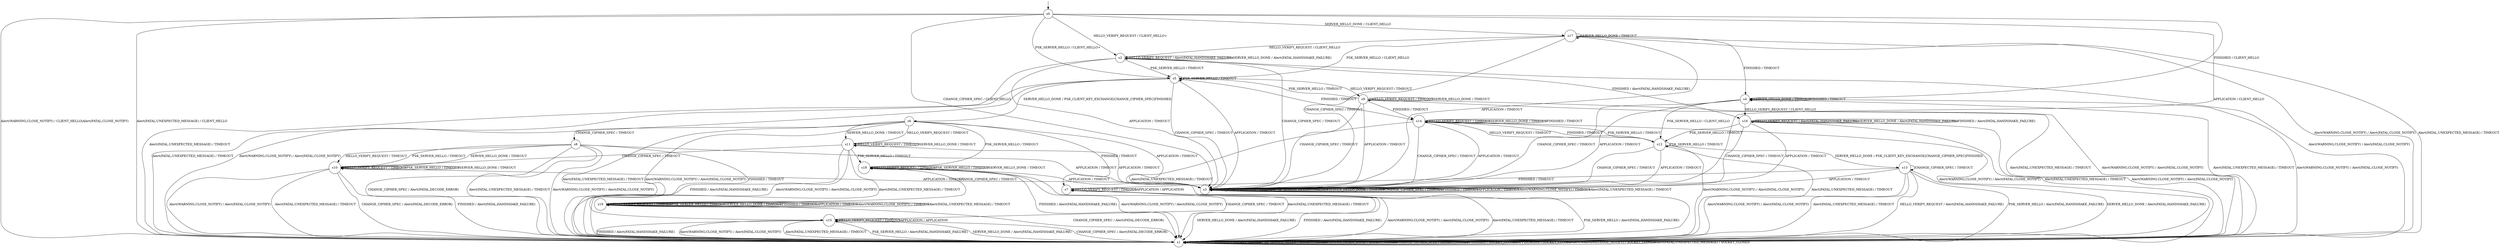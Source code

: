 digraph g {

	s0 [shape="circle" label="s0"];
	s1 [shape="circle" label="s1"];
	s2 [shape="circle" label="s2"];
	s3 [shape="circle" label="s3"];
	s4 [shape="circle" label="s4"];
	s5 [shape="circle" label="s5"];
	s6 [shape="circle" label="s6"];
	s7 [shape="circle" label="s7"];
	s8 [shape="circle" label="s8"];
	s9 [shape="circle" label="s9"];
	s10 [shape="circle" label="s10"];
	s11 [shape="circle" label="s11"];
	s12 [shape="circle" label="s12"];
	s13 [shape="circle" label="s13"];
	s14 [shape="circle" label="s14"];
	s15 [shape="circle" label="s15"];
	s16 [shape="circle" label="s16"];
	s17 [shape="circle" label="s17"];
	s18 [shape="circle" label="s18"];
	s19 [shape="circle" label="s19"];
	s0 -> s2 [label="HELLO_VERIFY_REQUEST / CLIENT_HELLO+"];
	s0 -> s5 [label="PSK_SERVER_HELLO / CLIENT_HELLO+"];
	s0 -> s17 [label="SERVER_HELLO_DONE / CLIENT_HELLO"];
	s0 -> s3 [label="CHANGE_CIPHER_SPEC / CLIENT_HELLO"];
	s0 -> s4 [label="FINISHED / CLIENT_HELLO"];
	s0 -> s3 [label="APPLICATION / CLIENT_HELLO"];
	s0 -> s1 [label="Alert(WARNING,CLOSE_NOTIFY) / CLIENT_HELLO|Alert(FATAL,CLOSE_NOTIFY)"];
	s0 -> s1 [label="Alert(FATAL,UNEXPECTED_MESSAGE) / CLIENT_HELLO"];
	s1 -> s1 [label="HELLO_VERIFY_REQUEST / SOCKET_CLOSED"];
	s1 -> s1 [label="PSK_SERVER_HELLO / SOCKET_CLOSED"];
	s1 -> s1 [label="SERVER_HELLO_DONE / SOCKET_CLOSED"];
	s1 -> s1 [label="CHANGE_CIPHER_SPEC / SOCKET_CLOSED"];
	s1 -> s1 [label="FINISHED / SOCKET_CLOSED"];
	s1 -> s1 [label="APPLICATION / SOCKET_CLOSED"];
	s1 -> s1 [label="Alert(WARNING,CLOSE_NOTIFY) / SOCKET_CLOSED"];
	s1 -> s1 [label="Alert(FATAL,UNEXPECTED_MESSAGE) / SOCKET_CLOSED"];
	s2 -> s2 [label="HELLO_VERIFY_REQUEST / Alert(FATAL,HANDSHAKE_FAILURE)"];
	s2 -> s5 [label="PSK_SERVER_HELLO / TIMEOUT"];
	s2 -> s2 [label="SERVER_HELLO_DONE / Alert(FATAL,HANDSHAKE_FAILURE)"];
	s2 -> s3 [label="CHANGE_CIPHER_SPEC / TIMEOUT"];
	s2 -> s16 [label="FINISHED / Alert(FATAL,HANDSHAKE_FAILURE)"];
	s2 -> s3 [label="APPLICATION / TIMEOUT"];
	s2 -> s1 [label="Alert(WARNING,CLOSE_NOTIFY) / Alert(FATAL,CLOSE_NOTIFY)"];
	s2 -> s1 [label="Alert(FATAL,UNEXPECTED_MESSAGE) / TIMEOUT"];
	s3 -> s3 [label="HELLO_VERIFY_REQUEST / TIMEOUT"];
	s3 -> s3 [label="PSK_SERVER_HELLO / TIMEOUT"];
	s3 -> s3 [label="SERVER_HELLO_DONE / TIMEOUT"];
	s3 -> s3 [label="CHANGE_CIPHER_SPEC / TIMEOUT"];
	s3 -> s3 [label="FINISHED / TIMEOUT"];
	s3 -> s3 [label="APPLICATION / TIMEOUT"];
	s3 -> s3 [label="Alert(WARNING,CLOSE_NOTIFY) / TIMEOUT"];
	s3 -> s3 [label="Alert(FATAL,UNEXPECTED_MESSAGE) / TIMEOUT"];
	s4 -> s16 [label="HELLO_VERIFY_REQUEST / CLIENT_HELLO"];
	s4 -> s12 [label="PSK_SERVER_HELLO / CLIENT_HELLO"];
	s4 -> s4 [label="SERVER_HELLO_DONE / TIMEOUT"];
	s4 -> s3 [label="CHANGE_CIPHER_SPEC / TIMEOUT"];
	s4 -> s4 [label="FINISHED / TIMEOUT"];
	s4 -> s3 [label="APPLICATION / TIMEOUT"];
	s4 -> s1 [label="Alert(WARNING,CLOSE_NOTIFY) / Alert(FATAL,CLOSE_NOTIFY)"];
	s4 -> s1 [label="Alert(FATAL,UNEXPECTED_MESSAGE) / TIMEOUT"];
	s5 -> s9 [label="HELLO_VERIFY_REQUEST / TIMEOUT"];
	s5 -> s5 [label="PSK_SERVER_HELLO / TIMEOUT"];
	s5 -> s6 [label="SERVER_HELLO_DONE / PSK_CLIENT_KEY_EXCHANGE|CHANGE_CIPHER_SPEC|FINISHED"];
	s5 -> s3 [label="CHANGE_CIPHER_SPEC / TIMEOUT"];
	s5 -> s14 [label="FINISHED / TIMEOUT"];
	s5 -> s3 [label="APPLICATION / TIMEOUT"];
	s5 -> s1 [label="Alert(WARNING,CLOSE_NOTIFY) / Alert(FATAL,CLOSE_NOTIFY)"];
	s5 -> s1 [label="Alert(FATAL,UNEXPECTED_MESSAGE) / TIMEOUT"];
	s6 -> s11 [label="HELLO_VERIFY_REQUEST / TIMEOUT"];
	s6 -> s18 [label="PSK_SERVER_HELLO / TIMEOUT"];
	s6 -> s11 [label="SERVER_HELLO_DONE / TIMEOUT"];
	s6 -> s8 [label="CHANGE_CIPHER_SPEC / TIMEOUT"];
	s6 -> s7 [label="FINISHED / TIMEOUT"];
	s6 -> s3 [label="APPLICATION / TIMEOUT"];
	s6 -> s1 [label="Alert(WARNING,CLOSE_NOTIFY) / Alert(FATAL,CLOSE_NOTIFY)"];
	s6 -> s1 [label="Alert(FATAL,UNEXPECTED_MESSAGE) / TIMEOUT"];
	s7 -> s7 [label="HELLO_VERIFY_REQUEST / TIMEOUT"];
	s7 -> s1 [label="PSK_SERVER_HELLO / Alert(FATAL,HANDSHAKE_FAILURE)"];
	s7 -> s1 [label="SERVER_HELLO_DONE / Alert(FATAL,HANDSHAKE_FAILURE)"];
	s7 -> s15 [label="CHANGE_CIPHER_SPEC / TIMEOUT"];
	s7 -> s1 [label="FINISHED / Alert(FATAL,HANDSHAKE_FAILURE)"];
	s7 -> s7 [label="APPLICATION / APPLICATION"];
	s7 -> s1 [label="Alert(WARNING,CLOSE_NOTIFY) / Alert(FATAL,CLOSE_NOTIFY)"];
	s7 -> s1 [label="Alert(FATAL,UNEXPECTED_MESSAGE) / TIMEOUT"];
	s8 -> s10 [label="HELLO_VERIFY_REQUEST / TIMEOUT"];
	s8 -> s10 [label="PSK_SERVER_HELLO / TIMEOUT"];
	s8 -> s10 [label="SERVER_HELLO_DONE / TIMEOUT"];
	s8 -> s1 [label="CHANGE_CIPHER_SPEC / Alert(FATAL,DECODE_ERROR)"];
	s8 -> s15 [label="FINISHED / TIMEOUT"];
	s8 -> s3 [label="APPLICATION / TIMEOUT"];
	s8 -> s1 [label="Alert(WARNING,CLOSE_NOTIFY) / Alert(FATAL,CLOSE_NOTIFY)"];
	s8 -> s1 [label="Alert(FATAL,UNEXPECTED_MESSAGE) / TIMEOUT"];
	s9 -> s9 [label="HELLO_VERIFY_REQUEST / TIMEOUT"];
	s9 -> s5 [label="PSK_SERVER_HELLO / TIMEOUT"];
	s9 -> s9 [label="SERVER_HELLO_DONE / TIMEOUT"];
	s9 -> s3 [label="CHANGE_CIPHER_SPEC / TIMEOUT"];
	s9 -> s14 [label="FINISHED / TIMEOUT"];
	s9 -> s3 [label="APPLICATION / TIMEOUT"];
	s9 -> s1 [label="Alert(WARNING,CLOSE_NOTIFY) / Alert(FATAL,CLOSE_NOTIFY)"];
	s9 -> s1 [label="Alert(FATAL,UNEXPECTED_MESSAGE) / TIMEOUT"];
	s10 -> s10 [label="HELLO_VERIFY_REQUEST / TIMEOUT"];
	s10 -> s10 [label="PSK_SERVER_HELLO / TIMEOUT"];
	s10 -> s10 [label="SERVER_HELLO_DONE / TIMEOUT"];
	s10 -> s1 [label="CHANGE_CIPHER_SPEC / Alert(FATAL,DECODE_ERROR)"];
	s10 -> s1 [label="FINISHED / Alert(FATAL,HANDSHAKE_FAILURE)"];
	s10 -> s3 [label="APPLICATION / TIMEOUT"];
	s10 -> s1 [label="Alert(WARNING,CLOSE_NOTIFY) / Alert(FATAL,CLOSE_NOTIFY)"];
	s10 -> s1 [label="Alert(FATAL,UNEXPECTED_MESSAGE) / TIMEOUT"];
	s11 -> s11 [label="HELLO_VERIFY_REQUEST / TIMEOUT"];
	s11 -> s18 [label="PSK_SERVER_HELLO / TIMEOUT"];
	s11 -> s11 [label="SERVER_HELLO_DONE / TIMEOUT"];
	s11 -> s10 [label="CHANGE_CIPHER_SPEC / TIMEOUT"];
	s11 -> s1 [label="FINISHED / Alert(FATAL,HANDSHAKE_FAILURE)"];
	s11 -> s3 [label="APPLICATION / TIMEOUT"];
	s11 -> s1 [label="Alert(WARNING,CLOSE_NOTIFY) / Alert(FATAL,CLOSE_NOTIFY)"];
	s11 -> s1 [label="Alert(FATAL,UNEXPECTED_MESSAGE) / TIMEOUT"];
	s12 -> s14 [label="HELLO_VERIFY_REQUEST / TIMEOUT"];
	s12 -> s12 [label="PSK_SERVER_HELLO / TIMEOUT"];
	s12 -> s13 [label="SERVER_HELLO_DONE / PSK_CLIENT_KEY_EXCHANGE|CHANGE_CIPHER_SPEC|FINISHED"];
	s12 -> s3 [label="CHANGE_CIPHER_SPEC / TIMEOUT"];
	s12 -> s14 [label="FINISHED / TIMEOUT"];
	s12 -> s3 [label="APPLICATION / TIMEOUT"];
	s12 -> s1 [label="Alert(WARNING,CLOSE_NOTIFY) / Alert(FATAL,CLOSE_NOTIFY)"];
	s12 -> s1 [label="Alert(FATAL,UNEXPECTED_MESSAGE) / TIMEOUT"];
	s13 -> s1 [label="HELLO_VERIFY_REQUEST / Alert(FATAL,HANDSHAKE_FAILURE)"];
	s13 -> s1 [label="PSK_SERVER_HELLO / Alert(FATAL,HANDSHAKE_FAILURE)"];
	s13 -> s1 [label="SERVER_HELLO_DONE / Alert(FATAL,HANDSHAKE_FAILURE)"];
	s13 -> s13 [label="CHANGE_CIPHER_SPEC / TIMEOUT"];
	s13 -> s7 [label="FINISHED / TIMEOUT"];
	s13 -> s3 [label="APPLICATION / TIMEOUT"];
	s13 -> s1 [label="Alert(WARNING,CLOSE_NOTIFY) / Alert(FATAL,CLOSE_NOTIFY)"];
	s13 -> s1 [label="Alert(FATAL,UNEXPECTED_MESSAGE) / TIMEOUT"];
	s14 -> s14 [label="HELLO_VERIFY_REQUEST / TIMEOUT"];
	s14 -> s12 [label="PSK_SERVER_HELLO / TIMEOUT"];
	s14 -> s14 [label="SERVER_HELLO_DONE / TIMEOUT"];
	s14 -> s3 [label="CHANGE_CIPHER_SPEC / TIMEOUT"];
	s14 -> s14 [label="FINISHED / TIMEOUT"];
	s14 -> s3 [label="APPLICATION / TIMEOUT"];
	s14 -> s1 [label="Alert(WARNING,CLOSE_NOTIFY) / Alert(FATAL,CLOSE_NOTIFY)"];
	s14 -> s1 [label="Alert(FATAL,UNEXPECTED_MESSAGE) / TIMEOUT"];
	s15 -> s15 [label="HELLO_VERIFY_REQUEST / TIMEOUT"];
	s15 -> s1 [label="PSK_SERVER_HELLO / Alert(FATAL,HANDSHAKE_FAILURE)"];
	s15 -> s1 [label="SERVER_HELLO_DONE / Alert(FATAL,HANDSHAKE_FAILURE)"];
	s15 -> s1 [label="CHANGE_CIPHER_SPEC / Alert(FATAL,DECODE_ERROR)"];
	s15 -> s1 [label="FINISHED / Alert(FATAL,HANDSHAKE_FAILURE)"];
	s15 -> s15 [label="APPLICATION / APPLICATION"];
	s15 -> s1 [label="Alert(WARNING,CLOSE_NOTIFY) / Alert(FATAL,CLOSE_NOTIFY)"];
	s15 -> s1 [label="Alert(FATAL,UNEXPECTED_MESSAGE) / TIMEOUT"];
	s16 -> s16 [label="HELLO_VERIFY_REQUEST / Alert(FATAL,HANDSHAKE_FAILURE)"];
	s16 -> s12 [label="PSK_SERVER_HELLO / TIMEOUT"];
	s16 -> s16 [label="SERVER_HELLO_DONE / Alert(FATAL,HANDSHAKE_FAILURE)"];
	s16 -> s3 [label="CHANGE_CIPHER_SPEC / TIMEOUT"];
	s16 -> s16 [label="FINISHED / Alert(FATAL,HANDSHAKE_FAILURE)"];
	s16 -> s3 [label="APPLICATION / TIMEOUT"];
	s16 -> s1 [label="Alert(WARNING,CLOSE_NOTIFY) / Alert(FATAL,CLOSE_NOTIFY)"];
	s16 -> s1 [label="Alert(FATAL,UNEXPECTED_MESSAGE) / TIMEOUT"];
	s17 -> s2 [label="HELLO_VERIFY_REQUEST / CLIENT_HELLO"];
	s17 -> s5 [label="PSK_SERVER_HELLO / CLIENT_HELLO"];
	s17 -> s17 [label="SERVER_HELLO_DONE / TIMEOUT"];
	s17 -> s3 [label="CHANGE_CIPHER_SPEC / TIMEOUT"];
	s17 -> s4 [label="FINISHED / TIMEOUT"];
	s17 -> s3 [label="APPLICATION / TIMEOUT"];
	s17 -> s1 [label="Alert(WARNING,CLOSE_NOTIFY) / Alert(FATAL,CLOSE_NOTIFY)"];
	s17 -> s1 [label="Alert(FATAL,UNEXPECTED_MESSAGE) / TIMEOUT"];
	s18 -> s18 [label="HELLO_VERIFY_REQUEST / TIMEOUT"];
	s18 -> s18 [label="PSK_SERVER_HELLO / TIMEOUT"];
	s18 -> s18 [label="SERVER_HELLO_DONE / TIMEOUT"];
	s18 -> s19 [label="CHANGE_CIPHER_SPEC / TIMEOUT"];
	s18 -> s1 [label="FINISHED / Alert(FATAL,HANDSHAKE_FAILURE)"];
	s18 -> s3 [label="APPLICATION / TIMEOUT"];
	s18 -> s1 [label="Alert(WARNING,CLOSE_NOTIFY) / Alert(FATAL,CLOSE_NOTIFY)"];
	s18 -> s1 [label="Alert(FATAL,UNEXPECTED_MESSAGE) / TIMEOUT"];
	s19 -> s19 [label="HELLO_VERIFY_REQUEST / TIMEOUT"];
	s19 -> s19 [label="PSK_SERVER_HELLO / TIMEOUT"];
	s19 -> s19 [label="SERVER_HELLO_DONE / TIMEOUT"];
	s19 -> s1 [label="CHANGE_CIPHER_SPEC / Alert(FATAL,DECODE_ERROR)"];
	s19 -> s19 [label="FINISHED / TIMEOUT"];
	s19 -> s19 [label="APPLICATION / TIMEOUT"];
	s19 -> s19 [label="Alert(WARNING,CLOSE_NOTIFY) / TIMEOUT"];
	s19 -> s19 [label="Alert(FATAL,UNEXPECTED_MESSAGE) / TIMEOUT"];

__start0 [label="" shape="none" width="0" height="0"];
__start0 -> s0;

}
